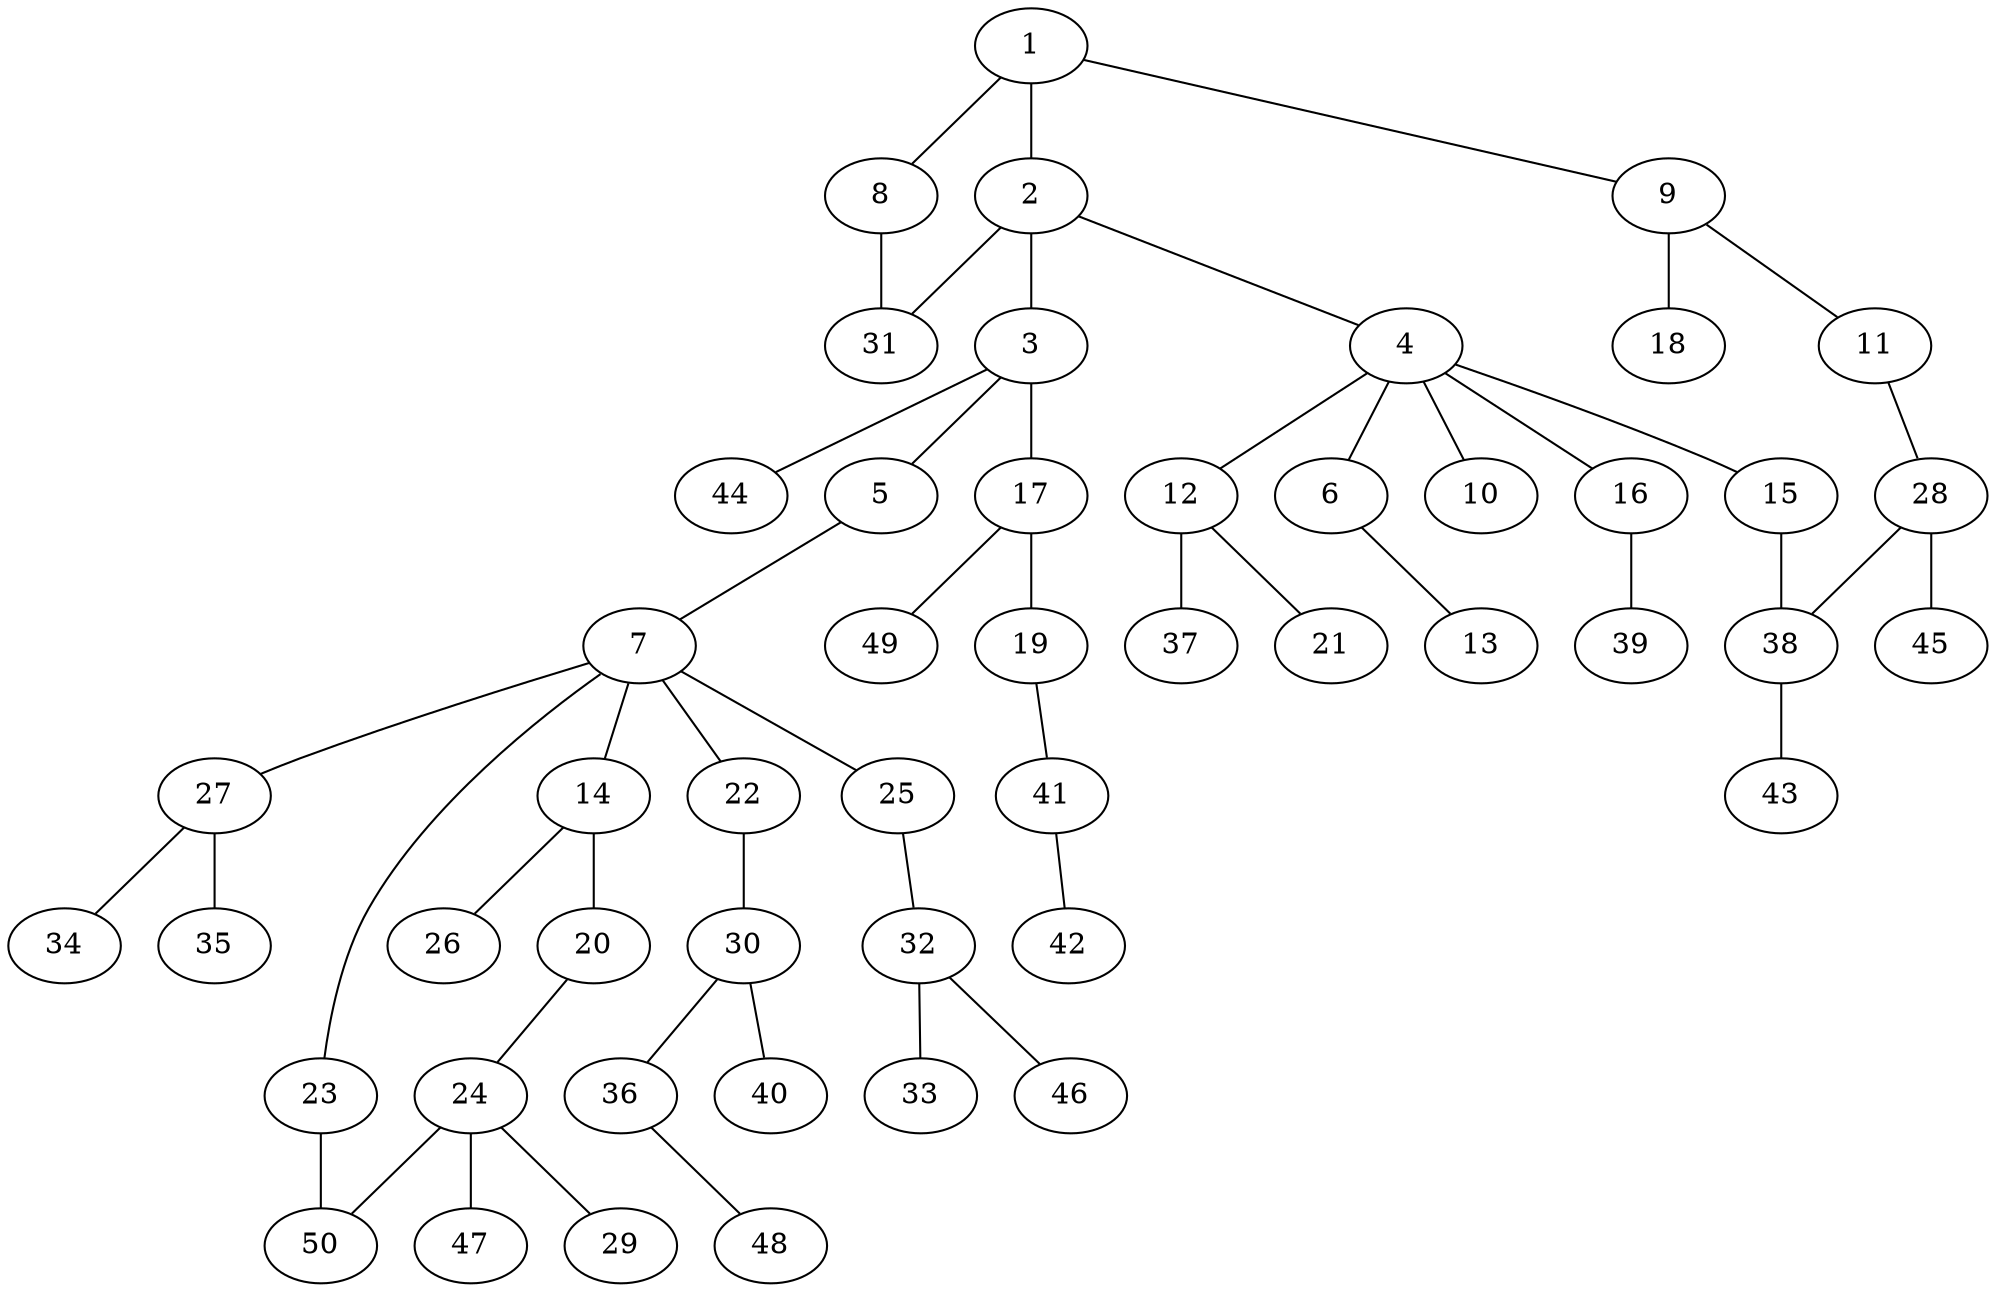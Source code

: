 graph graphname {1--2
1--8
1--9
2--3
2--4
2--31
3--5
3--17
3--44
4--6
4--10
4--12
4--15
4--16
5--7
6--13
7--14
7--22
7--23
7--25
7--27
8--31
9--11
9--18
11--28
12--21
12--37
14--20
14--26
15--38
16--39
17--19
17--49
19--41
20--24
22--30
23--50
24--29
24--47
24--50
25--32
27--34
27--35
28--38
28--45
30--36
30--40
32--33
32--46
36--48
38--43
41--42
}